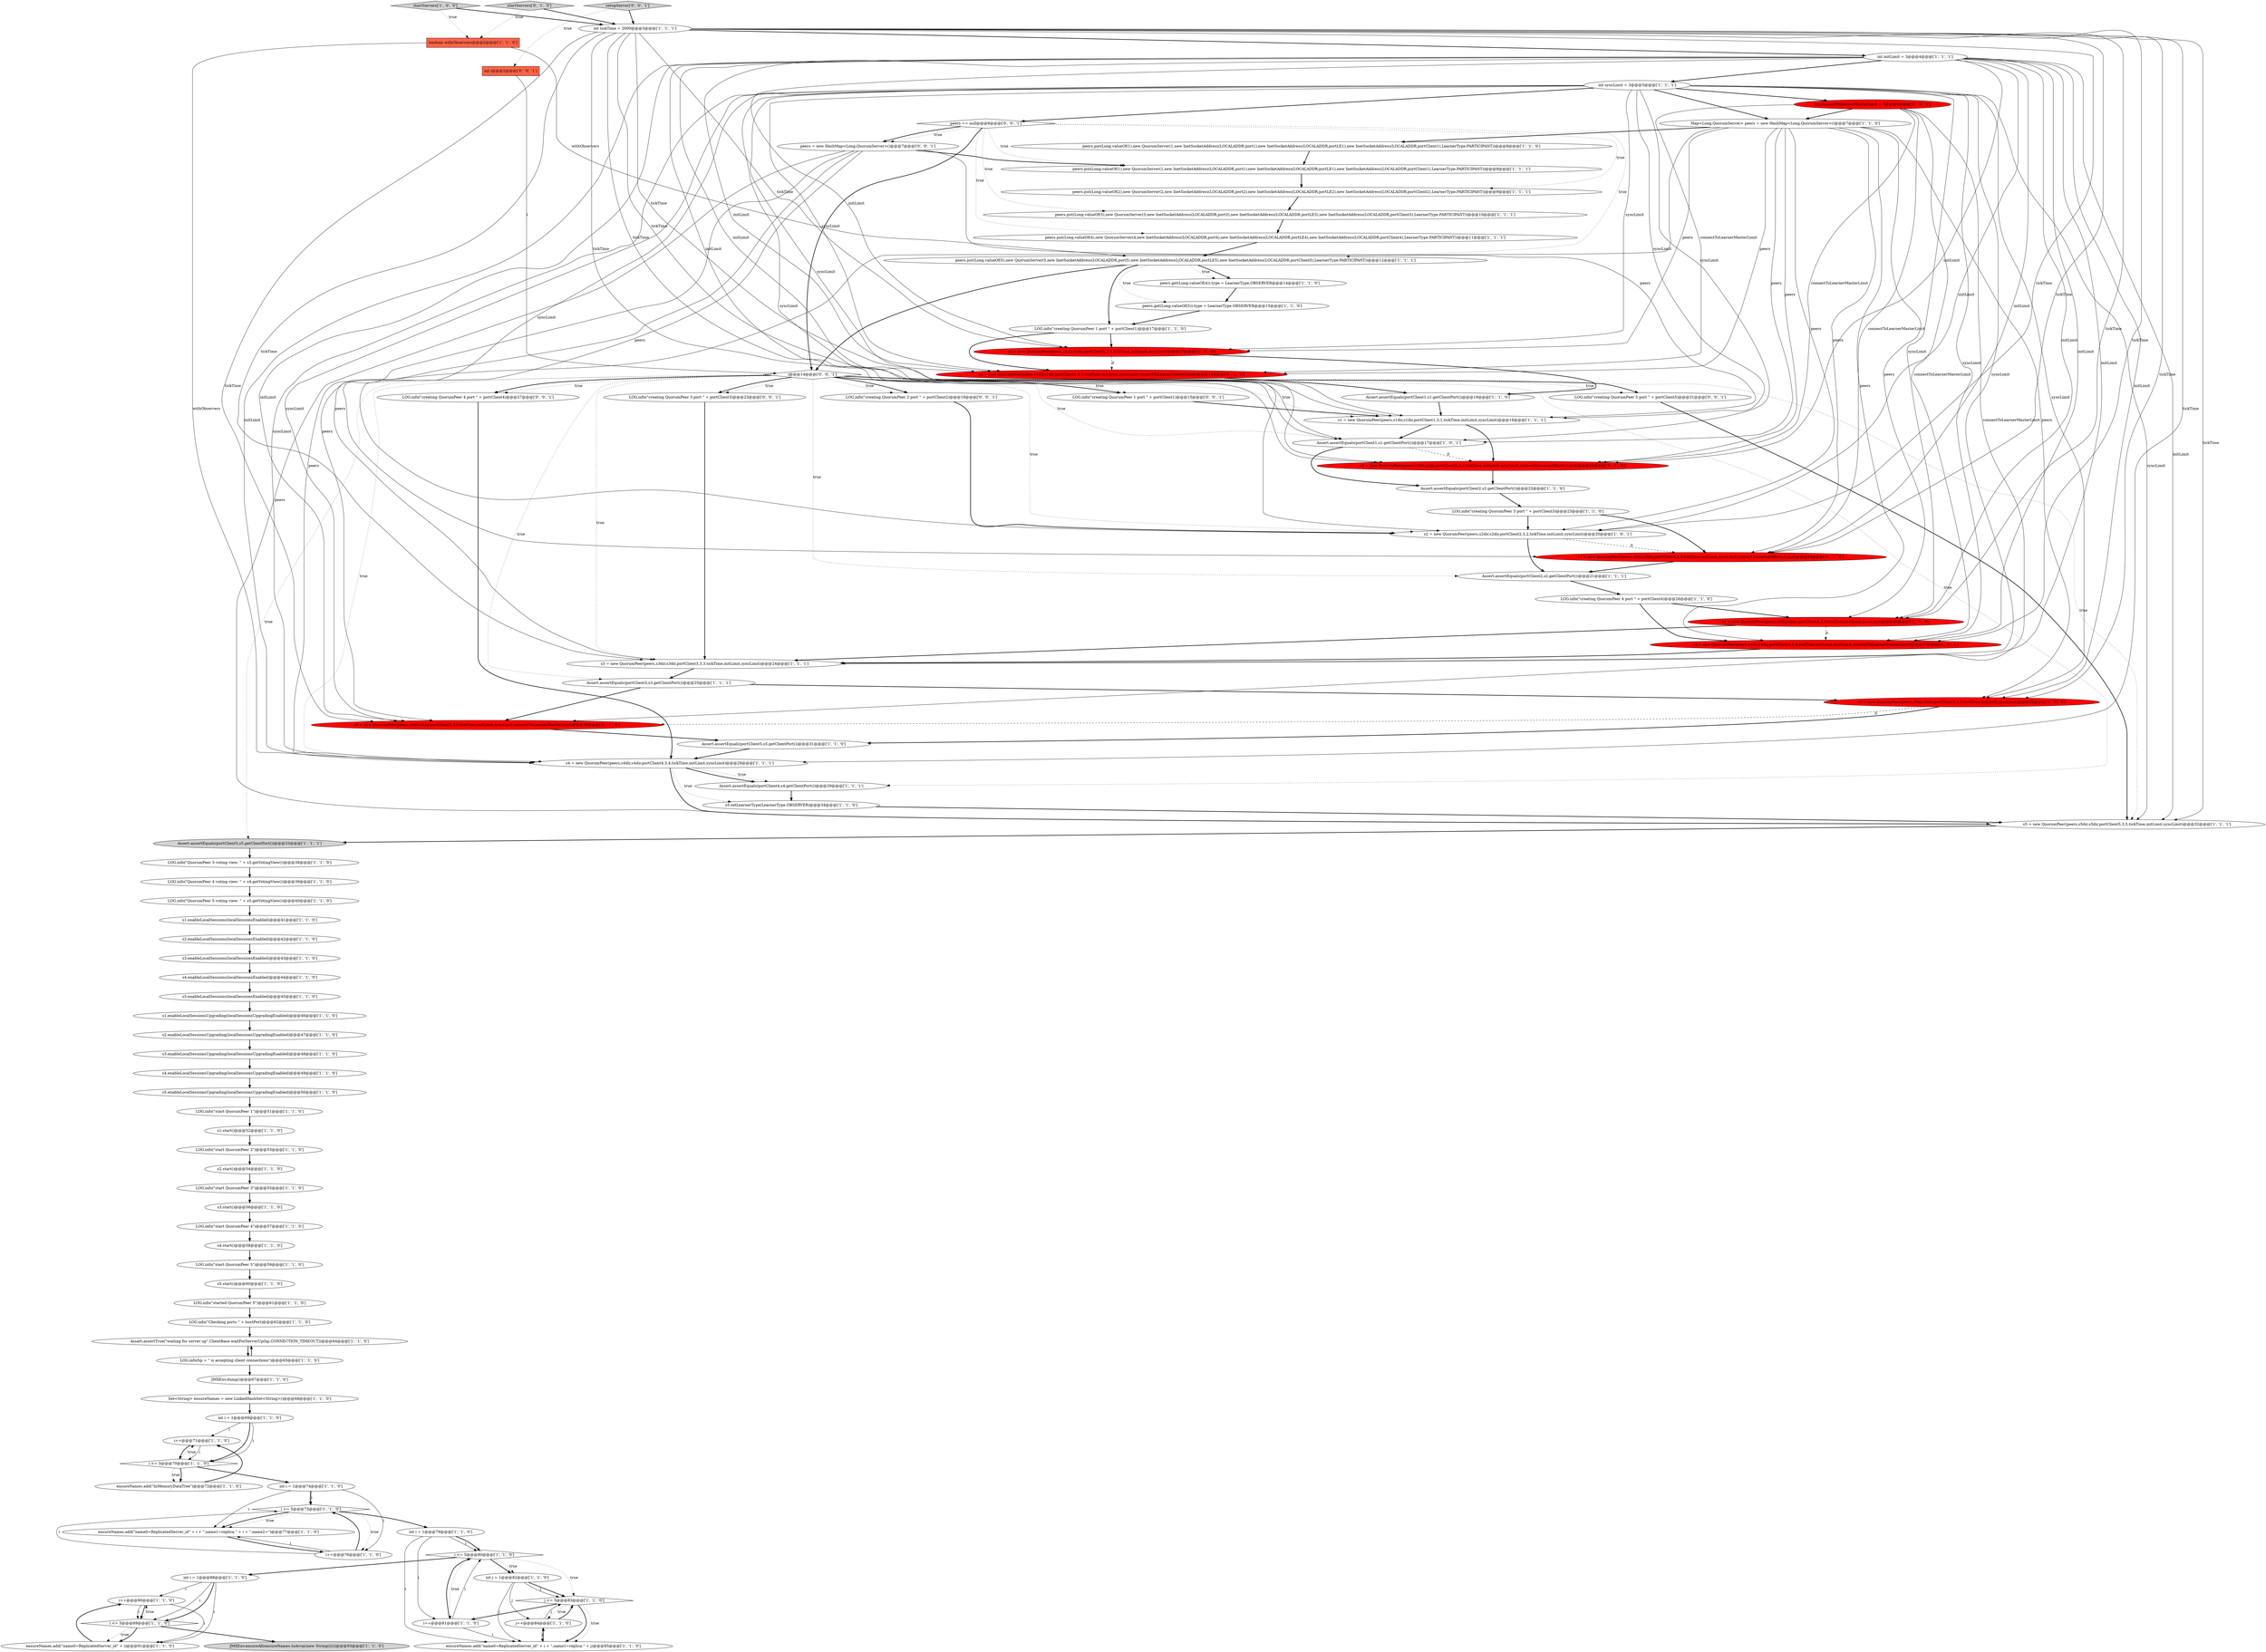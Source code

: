 digraph {
86 [style = filled, label = "startServers['0', '1', '0']", fillcolor = lightgray, shape = diamond image = "AAA0AAABBB2BBB"];
14 [style = filled, label = "j++@@@84@@@['1', '1', '0']", fillcolor = white, shape = ellipse image = "AAA0AAABBB1BBB"];
66 [style = filled, label = "int i = 1@@@79@@@['1', '1', '0']", fillcolor = white, shape = ellipse image = "AAA0AAABBB1BBB"];
65 [style = filled, label = "j <= 5@@@83@@@['1', '1', '0']", fillcolor = white, shape = diamond image = "AAA0AAABBB1BBB"];
16 [style = filled, label = "Assert.assertEquals(portClient1,s1.getClientPort())@@@19@@@['1', '1', '0']", fillcolor = white, shape = ellipse image = "AAA0AAABBB1BBB"];
52 [style = filled, label = "s5 = new QuorumPeer(peers,s5dir,s5dir,portClient5,3,5,tickTime,initLimit,syncLimit)@@@29@@@['1', '0', '0']", fillcolor = red, shape = ellipse image = "AAA1AAABBB1BBB"];
20 [style = filled, label = "LOG.info(\"creating QuorumPeer 4 port \" + portClient4)@@@26@@@['1', '1', '0']", fillcolor = white, shape = ellipse image = "AAA0AAABBB1BBB"];
1 [style = filled, label = "peers.put(Long.valueOf(5),new QuorumServer(5,new InetSocketAddress(LOCALADDR,port5),new InetSocketAddress(LOCALADDR,portLE5),new InetSocketAddress(LOCALADDR,portClient5),LearnerType.PARTICIPANT))@@@12@@@['1', '1', '1']", fillcolor = white, shape = ellipse image = "AAA0AAABBB1BBB"];
30 [style = filled, label = "s4.enableLocalSessionsUpgrading(localSessionsUpgradingEnabled)@@@49@@@['1', '1', '0']", fillcolor = white, shape = ellipse image = "AAA0AAABBB1BBB"];
95 [style = filled, label = "LOG.info(\"creating QuorumPeer 5 port \" + portClient5)@@@31@@@['0', '0', '1']", fillcolor = white, shape = ellipse image = "AAA0AAABBB3BBB"];
7 [style = filled, label = "int syncLimit = 3@@@5@@@['1', '1', '1']", fillcolor = white, shape = ellipse image = "AAA0AAABBB1BBB"];
19 [style = filled, label = "s2.enableLocalSessionsUpgrading(localSessionsUpgradingEnabled)@@@47@@@['1', '1', '0']", fillcolor = white, shape = ellipse image = "AAA0AAABBB1BBB"];
83 [style = filled, label = "s3 = new QuorumPeer(peers,s3dir,s3dir,portClient3,3,3,tickTime,initLimit,syncLimit,connectToLearnerMasterLimit)@@@24@@@['0', '1', '0']", fillcolor = red, shape = ellipse image = "AAA1AAABBB2BBB"];
43 [style = filled, label = "s4.enableLocalSessions(localSessionsEnabled)@@@44@@@['1', '1', '0']", fillcolor = white, shape = ellipse image = "AAA0AAABBB1BBB"];
55 [style = filled, label = "s1.start()@@@52@@@['1', '1', '0']", fillcolor = white, shape = ellipse image = "AAA0AAABBB1BBB"];
48 [style = filled, label = "Assert.assertEquals(portClient4,s4.getClientPort())@@@29@@@['1', '1', '1']", fillcolor = white, shape = ellipse image = "AAA0AAABBB1BBB"];
33 [style = filled, label = "s4 = new QuorumPeer(peers,s4dir,s4dir,portClient4,3,4,tickTime,initLimit,syncLimit)@@@26@@@['1', '0', '0']", fillcolor = red, shape = ellipse image = "AAA1AAABBB1BBB"];
27 [style = filled, label = "LOG.info(hp + \" is accepting client connections\")@@@65@@@['1', '1', '0']", fillcolor = white, shape = ellipse image = "AAA0AAABBB1BBB"];
89 [style = filled, label = "s4 = new QuorumPeer(peers,s4dir,s4dir,portClient4,3,4,tickTime,initLimit,syncLimit,connectToLearnerMasterLimit)@@@27@@@['0', '1', '0']", fillcolor = red, shape = ellipse image = "AAA1AAABBB2BBB"];
9 [style = filled, label = "ensureNames.add(\"InMemoryDataTree\")@@@72@@@['1', '1', '0']", fillcolor = white, shape = ellipse image = "AAA0AAABBB1BBB"];
44 [style = filled, label = "s2 = new QuorumPeer(peers,s2dir,s2dir,portClient2,3,2,tickTime,initLimit,syncLimit)@@@20@@@['1', '0', '1']", fillcolor = white, shape = ellipse image = "AAA0AAABBB1BBB"];
81 [style = filled, label = "s5 = new QuorumPeer(peers,s5dir,s5dir,portClient5,3,5,tickTime,initLimit,syncLimit)@@@32@@@['1', '1', '1']", fillcolor = white, shape = ellipse image = "AAA0AAABBB1BBB"];
17 [style = filled, label = "peers.put(Long.valueOf(1),new QuorumServer(1,new InetSocketAddress(LOCALADDR,port1),new InetSocketAddress(LOCALADDR,portLE1),new InetSocketAddress(LOCALADDR,portClient1),LearnerType.PARTICIPANT))@@@8@@@['1', '1', '0']", fillcolor = white, shape = ellipse image = "AAA0AAABBB1BBB"];
37 [style = filled, label = "LOG.info(\"started QuorumPeer 5\")@@@61@@@['1', '1', '0']", fillcolor = white, shape = ellipse image = "AAA0AAABBB1BBB"];
82 [style = filled, label = "i <= 5@@@75@@@['1', '1', '0']", fillcolor = white, shape = diamond image = "AAA0AAABBB1BBB"];
92 [style = filled, label = "int i@@@2@@@['0', '0', '1']", fillcolor = tomato, shape = box image = "AAA0AAABBB3BBB"];
87 [style = filled, label = "s2 = new QuorumPeer(peers,s2dir,s2dir,portClient2,3,2,tickTime,initLimit,syncLimit,connectToLearnerMasterLimit)@@@21@@@['0', '1', '0']", fillcolor = red, shape = ellipse image = "AAA1AAABBB2BBB"];
13 [style = filled, label = "Map<Long,QuorumServer> peers = new HashMap<Long,QuorumServer>()@@@7@@@['1', '1', '0']", fillcolor = white, shape = ellipse image = "AAA0AAABBB1BBB"];
78 [style = filled, label = "s5.enableLocalSessionsUpgrading(localSessionsUpgradingEnabled)@@@50@@@['1', '1', '0']", fillcolor = white, shape = ellipse image = "AAA0AAABBB1BBB"];
62 [style = filled, label = "Assert.assertEquals(portClient5,s5.getClientPort())@@@31@@@['1', '1', '0']", fillcolor = white, shape = ellipse image = "AAA0AAABBB1BBB"];
40 [style = filled, label = "i <= 5@@@80@@@['1', '1', '0']", fillcolor = white, shape = diamond image = "AAA0AAABBB1BBB"];
10 [style = filled, label = "s5.enableLocalSessions(localSessionsEnabled)@@@45@@@['1', '1', '0']", fillcolor = white, shape = ellipse image = "AAA0AAABBB1BBB"];
47 [style = filled, label = "JMXEnv.dump()@@@67@@@['1', '1', '0']", fillcolor = white, shape = ellipse image = "AAA0AAABBB1BBB"];
61 [style = filled, label = "peers.get(Long.valueOf(5)).type = LearnerType.OBSERVER@@@15@@@['1', '1', '0']", fillcolor = white, shape = ellipse image = "AAA0AAABBB1BBB"];
29 [style = filled, label = "i++@@@71@@@['1', '1', '0']", fillcolor = white, shape = ellipse image = "AAA0AAABBB1BBB"];
75 [style = filled, label = "s3.enableLocalSessions(localSessionsEnabled)@@@43@@@['1', '1', '0']", fillcolor = white, shape = ellipse image = "AAA0AAABBB1BBB"];
72 [style = filled, label = "int i = 1@@@74@@@['1', '1', '0']", fillcolor = white, shape = ellipse image = "AAA0AAABBB1BBB"];
96 [style = filled, label = "i@@@14@@@['0', '0', '1']", fillcolor = white, shape = diamond image = "AAA0AAABBB3BBB"];
28 [style = filled, label = "s1.enableLocalSessions(localSessionsEnabled)@@@41@@@['1', '1', '0']", fillcolor = white, shape = ellipse image = "AAA0AAABBB1BBB"];
0 [style = filled, label = "s3.start()@@@56@@@['1', '1', '0']", fillcolor = white, shape = ellipse image = "AAA0AAABBB1BBB"];
21 [style = filled, label = "LOG.info(\"start QuorumPeer 3\")@@@55@@@['1', '1', '0']", fillcolor = white, shape = ellipse image = "AAA0AAABBB1BBB"];
35 [style = filled, label = "i++@@@90@@@['1', '1', '0']", fillcolor = white, shape = ellipse image = "AAA0AAABBB1BBB"];
38 [style = filled, label = "s1 = new QuorumPeer(peers,s1dir,s1dir,portClient1,3,1,tickTime,initLimit,syncLimit)@@@17@@@['1', '0', '0']", fillcolor = red, shape = ellipse image = "AAA1AAABBB1BBB"];
69 [style = filled, label = "LOG.info(\"start QuorumPeer 2\")@@@53@@@['1', '1', '0']", fillcolor = white, shape = ellipse image = "AAA0AAABBB1BBB"];
12 [style = filled, label = "int tickTime = 2000@@@3@@@['1', '1', '1']", fillcolor = white, shape = ellipse image = "AAA0AAABBB1BBB"];
39 [style = filled, label = "s4 = new QuorumPeer(peers,s4dir,s4dir,portClient4,3,4,tickTime,initLimit,syncLimit)@@@28@@@['1', '1', '1']", fillcolor = white, shape = ellipse image = "AAA0AAABBB1BBB"];
15 [style = filled, label = "boolean withObservers@@@2@@@['1', '1', '0']", fillcolor = tomato, shape = box image = "AAA0AAABBB1BBB"];
3 [style = filled, label = "Assert.assertEquals(portClient3,s3.getClientPort())@@@25@@@['1', '1', '1']", fillcolor = white, shape = ellipse image = "AAA0AAABBB1BBB"];
59 [style = filled, label = "LOG.info(\"start QuorumPeer 4\")@@@57@@@['1', '1', '0']", fillcolor = white, shape = ellipse image = "AAA0AAABBB1BBB"];
76 [style = filled, label = "Set<String> ensureNames = new LinkedHashSet<String>()@@@68@@@['1', '1', '0']", fillcolor = white, shape = ellipse image = "AAA0AAABBB1BBB"];
88 [style = filled, label = "s5 = new QuorumPeer(peers,s5dir,s5dir,portClient5,3,5,tickTime,initLimit,syncLimit,connectToLearnerMasterLimit)@@@30@@@['0', '1', '0']", fillcolor = red, shape = ellipse image = "AAA1AAABBB2BBB"];
23 [style = filled, label = "s2.enableLocalSessions(localSessionsEnabled)@@@42@@@['1', '1', '0']", fillcolor = white, shape = ellipse image = "AAA0AAABBB1BBB"];
56 [style = filled, label = "JMXEnv.ensureAll(ensureNames.toArray(new String(((())@@@93@@@['1', '1', '0']", fillcolor = lightgray, shape = ellipse image = "AAA0AAABBB1BBB"];
4 [style = filled, label = "s1 = new QuorumPeer(peers,s1dir,s1dir,portClient1,3,1,tickTime,initLimit,syncLimit)@@@16@@@['1', '1', '1']", fillcolor = white, shape = ellipse image = "AAA0AAABBB1BBB"];
46 [style = filled, label = "i <= 5@@@89@@@['1', '1', '0']", fillcolor = white, shape = diamond image = "AAA0AAABBB1BBB"];
74 [style = filled, label = "int j = 1@@@82@@@['1', '1', '0']", fillcolor = white, shape = ellipse image = "AAA0AAABBB1BBB"];
79 [style = filled, label = "ensureNames.add(\"name0=ReplicatedServer_id\" + i + \",name1=replica.\" + j)@@@85@@@['1', '1', '0']", fillcolor = white, shape = ellipse image = "AAA0AAABBB1BBB"];
63 [style = filled, label = "peers.put(Long.valueOf(1),new QuorumServer(1,new InetSocketAddress(LOCALADDR,port1),new InetSocketAddress(LOCALADDR,portLE1),new InetSocketAddress(LOCALADDR,portClient1),LearnerType.PARTICIPANT))@@@8@@@['1', '1', '1']", fillcolor = white, shape = ellipse image = "AAA0AAABBB1BBB"];
25 [style = filled, label = "i <= 5@@@70@@@['1', '1', '0']", fillcolor = white, shape = diamond image = "AAA0AAABBB1BBB"];
22 [style = filled, label = "LOG.info(\"QuorumPeer 5 voting view: \" + s5.getVotingView())@@@40@@@['1', '1', '0']", fillcolor = white, shape = ellipse image = "AAA0AAABBB1BBB"];
73 [style = filled, label = "LOG.info(\"creating QuorumPeer 3 port \" + portClient3)@@@23@@@['1', '1', '0']", fillcolor = white, shape = ellipse image = "AAA0AAABBB1BBB"];
54 [style = filled, label = "int i = 1@@@88@@@['1', '1', '0']", fillcolor = white, shape = ellipse image = "AAA0AAABBB1BBB"];
34 [style = filled, label = "ensureNames.add(\"name0=ReplicatedServer_id\" + i + \",name1=replica.\" + i + \",name2=\")@@@77@@@['1', '1', '0']", fillcolor = white, shape = ellipse image = "AAA0AAABBB1BBB"];
60 [style = filled, label = "LOG.info(\"QuorumPeer 3 voting view: \" + s3.getVotingView())@@@38@@@['1', '1', '0']", fillcolor = white, shape = ellipse image = "AAA0AAABBB1BBB"];
98 [style = filled, label = "peers = new HashMap<Long,QuorumServer>()@@@7@@@['0', '0', '1']", fillcolor = white, shape = ellipse image = "AAA0AAABBB3BBB"];
77 [style = filled, label = "peers.put(Long.valueOf(4),new QuorumServer(4,new InetSocketAddress(LOCALADDR,port4),new InetSocketAddress(LOCALADDR,portLE4),new InetSocketAddress(LOCALADDR,portClient4),LearnerType.PARTICIPANT))@@@11@@@['1', '1', '1']", fillcolor = white, shape = ellipse image = "AAA0AAABBB1BBB"];
45 [style = filled, label = "s5.start()@@@60@@@['1', '1', '0']", fillcolor = white, shape = ellipse image = "AAA0AAABBB1BBB"];
64 [style = filled, label = "LOG.info(\"Checking ports \" + hostPort)@@@62@@@['1', '1', '0']", fillcolor = white, shape = ellipse image = "AAA0AAABBB1BBB"];
32 [style = filled, label = "s2.start()@@@54@@@['1', '1', '0']", fillcolor = white, shape = ellipse image = "AAA0AAABBB1BBB"];
57 [style = filled, label = "LOG.info(\"creating QuorumPeer 1 port \" + portClient1)@@@17@@@['1', '1', '0']", fillcolor = white, shape = ellipse image = "AAA0AAABBB1BBB"];
6 [style = filled, label = "LOG.info(\"start QuorumPeer 1\")@@@51@@@['1', '1', '0']", fillcolor = white, shape = ellipse image = "AAA0AAABBB1BBB"];
85 [style = filled, label = "int connectToLearnerMasterLimit = 3@@@6@@@['0', '1', '0']", fillcolor = red, shape = ellipse image = "AAA1AAABBB2BBB"];
2 [style = filled, label = "Assert.assertEquals(portClient2,s2.getClientPort())@@@22@@@['1', '1', '0']", fillcolor = white, shape = ellipse image = "AAA0AAABBB1BBB"];
18 [style = filled, label = "peers.get(Long.valueOf(4)).type = LearnerType.OBSERVER@@@14@@@['1', '1', '0']", fillcolor = white, shape = ellipse image = "AAA0AAABBB1BBB"];
90 [style = filled, label = "LOG.info(\"creating QuorumPeer 1 port \" + portClient1)@@@15@@@['0', '0', '1']", fillcolor = white, shape = ellipse image = "AAA0AAABBB3BBB"];
5 [style = filled, label = "LOG.info(\"start QuorumPeer 5\")@@@59@@@['1', '1', '0']", fillcolor = white, shape = ellipse image = "AAA0AAABBB1BBB"];
41 [style = filled, label = "i++@@@76@@@['1', '1', '0']", fillcolor = white, shape = ellipse image = "AAA0AAABBB1BBB"];
51 [style = filled, label = "peers.put(Long.valueOf(3),new QuorumServer(3,new InetSocketAddress(LOCALADDR,port3),new InetSocketAddress(LOCALADDR,portLE3),new InetSocketAddress(LOCALADDR,portClient3),LearnerType.PARTICIPANT))@@@10@@@['1', '1', '1']", fillcolor = white, shape = ellipse image = "AAA0AAABBB1BBB"];
67 [style = filled, label = "i++@@@81@@@['1', '1', '0']", fillcolor = white, shape = ellipse image = "AAA0AAABBB1BBB"];
70 [style = filled, label = "LOG.info(\"QuorumPeer 4 voting view: \" + s4.getVotingView())@@@39@@@['1', '1', '0']", fillcolor = white, shape = ellipse image = "AAA0AAABBB1BBB"];
71 [style = filled, label = "s5.setLearnerType(LearnerType.OBSERVER)@@@34@@@['1', '1', '0']", fillcolor = white, shape = ellipse image = "AAA0AAABBB1BBB"];
99 [style = filled, label = "LOG.info(\"creating QuorumPeer 4 port \" + portClient4)@@@27@@@['0', '0', '1']", fillcolor = white, shape = ellipse image = "AAA0AAABBB3BBB"];
42 [style = filled, label = "s4.start()@@@58@@@['1', '1', '0']", fillcolor = white, shape = ellipse image = "AAA0AAABBB1BBB"];
53 [style = filled, label = "int initLimit = 3@@@4@@@['1', '1', '1']", fillcolor = white, shape = ellipse image = "AAA0AAABBB1BBB"];
8 [style = filled, label = "peers.put(Long.valueOf(2),new QuorumServer(2,new InetSocketAddress(LOCALADDR,port2),new InetSocketAddress(LOCALADDR,portLE2),new InetSocketAddress(LOCALADDR,portClient2),LearnerType.PARTICIPANT))@@@9@@@['1', '1', '1']", fillcolor = white, shape = ellipse image = "AAA0AAABBB1BBB"];
50 [style = filled, label = "startServers['1', '0', '0']", fillcolor = lightgray, shape = diamond image = "AAA0AAABBB1BBB"];
93 [style = filled, label = "peers == null@@@6@@@['0', '0', '1']", fillcolor = white, shape = diamond image = "AAA0AAABBB3BBB"];
26 [style = filled, label = "Assert.assertTrue(\"waiting for server up\",ClientBase.waitForServerUp(hp,CONNECTION_TIMEOUT))@@@64@@@['1', '1', '0']", fillcolor = white, shape = ellipse image = "AAA0AAABBB1BBB"];
58 [style = filled, label = "s1.enableLocalSessionsUpgrading(localSessionsUpgradingEnabled)@@@46@@@['1', '1', '0']", fillcolor = white, shape = ellipse image = "AAA0AAABBB1BBB"];
94 [style = filled, label = "LOG.info(\"creating QuorumPeer 2 port \" + portClient2)@@@19@@@['0', '0', '1']", fillcolor = white, shape = ellipse image = "AAA0AAABBB3BBB"];
31 [style = filled, label = "int i = 1@@@69@@@['1', '1', '0']", fillcolor = white, shape = ellipse image = "AAA0AAABBB1BBB"];
49 [style = filled, label = "s3.enableLocalSessionsUpgrading(localSessionsUpgradingEnabled)@@@48@@@['1', '1', '0']", fillcolor = white, shape = ellipse image = "AAA0AAABBB1BBB"];
80 [style = filled, label = "Assert.assertEquals(portClient5,s5.getClientPort())@@@33@@@['1', '1', '1']", fillcolor = lightgray, shape = ellipse image = "AAA0AAABBB1BBB"];
97 [style = filled, label = "setupServer['0', '0', '1']", fillcolor = lightgray, shape = diamond image = "AAA0AAABBB3BBB"];
36 [style = filled, label = "ensureNames.add(\"name0=ReplicatedServer_id\" + i)@@@91@@@['1', '1', '0']", fillcolor = white, shape = ellipse image = "AAA0AAABBB1BBB"];
84 [style = filled, label = "s1 = new QuorumPeer(peers,s1dir,s1dir,portClient1,3,1,tickTime,initLimit,syncLimit,connectToLearnerMasterLimit)@@@18@@@['0', '1', '0']", fillcolor = red, shape = ellipse image = "AAA1AAABBB2BBB"];
91 [style = filled, label = "LOG.info(\"creating QuorumPeer 3 port \" + portClient3)@@@23@@@['0', '0', '1']", fillcolor = white, shape = ellipse image = "AAA0AAABBB3BBB"];
24 [style = filled, label = "s3 = new QuorumPeer(peers,s3dir,s3dir,portClient3,3,3,tickTime,initLimit,syncLimit)@@@24@@@['1', '1', '1']", fillcolor = white, shape = ellipse image = "AAA0AAABBB1BBB"];
68 [style = filled, label = "Assert.assertEquals(portClient1,s1.getClientPort())@@@17@@@['1', '0', '1']", fillcolor = white, shape = ellipse image = "AAA0AAABBB1BBB"];
11 [style = filled, label = "Assert.assertEquals(portClient2,s2.getClientPort())@@@21@@@['1', '1', '1']", fillcolor = white, shape = ellipse image = "AAA0AAABBB1BBB"];
12->53 [style = bold, label=""];
85->83 [style = solid, label="connectToLearnerMasterLimit"];
53->44 [style = solid, label="initLimit"];
74->65 [style = bold, label=""];
65->67 [style = bold, label=""];
13->44 [style = solid, label="peers"];
13->84 [style = solid, label="peers"];
53->84 [style = solid, label="initLimit"];
14->65 [style = bold, label=""];
12->83 [style = solid, label="tickTime"];
61->57 [style = bold, label=""];
5->45 [style = bold, label=""];
85->84 [style = solid, label="connectToLearnerMasterLimit"];
25->29 [style = dotted, label="true"];
8->51 [style = bold, label=""];
35->36 [style = solid, label="i"];
72->82 [style = bold, label=""];
85->13 [style = bold, label=""];
96->81 [style = dotted, label="true"];
7->93 [style = bold, label=""];
54->46 [style = solid, label="i"];
53->68 [style = solid, label="initLimit"];
14->65 [style = solid, label="j"];
30->78 [style = bold, label=""];
13->17 [style = bold, label=""];
47->76 [style = bold, label=""];
17->63 [style = bold, label=""];
4->87 [style = bold, label=""];
84->16 [style = bold, label=""];
18->61 [style = bold, label=""];
7->44 [style = solid, label="syncLimit"];
54->36 [style = solid, label="i"];
80->60 [style = bold, label=""];
50->12 [style = bold, label=""];
12->33 [style = solid, label="tickTime"];
12->38 [style = solid, label="tickTime"];
3->88 [style = bold, label=""];
92->96 [style = solid, label="i"];
57->38 [style = bold, label=""];
98->63 [style = bold, label=""];
58->19 [style = bold, label=""];
7->39 [style = solid, label="syncLimit"];
82->34 [style = dotted, label="true"];
46->36 [style = dotted, label="true"];
67->79 [style = solid, label="i"];
7->89 [style = solid, label="syncLimit"];
98->24 [style = solid, label="peers"];
9->29 [style = bold, label=""];
40->65 [style = dotted, label="true"];
82->41 [style = dotted, label="true"];
25->72 [style = bold, label=""];
93->1 [style = dotted, label="true"];
41->34 [style = solid, label="i"];
59->42 [style = bold, label=""];
14->79 [style = solid, label="j"];
1->61 [style = dotted, label="true"];
93->96 [style = bold, label=""];
96->48 [style = dotted, label="true"];
52->88 [style = dashed, label="0"];
53->87 [style = solid, label="initLimit"];
12->52 [style = solid, label="tickTime"];
21->0 [style = bold, label=""];
13->83 [style = solid, label="peers"];
98->39 [style = solid, label="peers"];
54->46 [style = bold, label=""];
93->98 [style = dotted, label="true"];
98->44 [style = solid, label="peers"];
60->70 [style = bold, label=""];
53->81 [style = solid, label="initLimit"];
53->33 [style = solid, label="initLimit"];
39->81 [style = bold, label=""];
40->74 [style = bold, label=""];
46->36 [style = bold, label=""];
98->81 [style = solid, label="peers"];
66->79 [style = solid, label="i"];
12->4 [style = solid, label="tickTime"];
2->73 [style = bold, label=""];
82->66 [style = bold, label=""];
74->79 [style = solid, label="j"];
62->39 [style = bold, label=""];
97->92 [style = dotted, label="true"];
72->82 [style = solid, label="i"];
7->38 [style = solid, label="syncLimit"];
53->4 [style = solid, label="initLimit"];
1->18 [style = dotted, label="true"];
40->67 [style = dotted, label="true"];
7->81 [style = solid, label="syncLimit"];
26->27 [style = bold, label=""];
81->80 [style = bold, label=""];
93->98 [style = bold, label=""];
96->80 [style = dotted, label="true"];
96->94 [style = dotted, label="true"];
96->90 [style = bold, label=""];
93->63 [style = dotted, label="true"];
53->38 [style = solid, label="initLimit"];
53->83 [style = solid, label="initLimit"];
7->83 [style = solid, label="syncLimit"];
12->44 [style = solid, label="tickTime"];
15->39 [style = solid, label="withObservers"];
87->2 [style = bold, label=""];
7->68 [style = solid, label="syncLimit"];
76->31 [style = bold, label=""];
88->62 [style = bold, label=""];
94->44 [style = bold, label=""];
70->22 [style = bold, label=""];
43->10 [style = bold, label=""];
52->62 [style = bold, label=""];
91->24 [style = bold, label=""];
96->99 [style = dotted, label="true"];
27->47 [style = bold, label=""];
36->35 [style = bold, label=""];
7->24 [style = solid, label="syncLimit"];
67->40 [style = solid, label="i"];
7->84 [style = solid, label="syncLimit"];
24->3 [style = bold, label=""];
53->88 [style = solid, label="initLimit"];
98->4 [style = solid, label="peers"];
12->84 [style = solid, label="tickTime"];
7->88 [style = solid, label="syncLimit"];
35->46 [style = solid, label="i"];
73->83 [style = bold, label=""];
99->39 [style = bold, label=""];
65->14 [style = dotted, label="true"];
27->26 [style = bold, label=""];
12->68 [style = solid, label="tickTime"];
1->96 [style = bold, label=""];
23->75 [style = bold, label=""];
31->25 [style = bold, label=""];
46->56 [style = bold, label=""];
71->81 [style = bold, label=""];
33->89 [style = dashed, label="0"];
72->34 [style = solid, label="i"];
67->40 [style = bold, label=""];
40->74 [style = dotted, label="true"];
46->35 [style = dotted, label="true"];
85->89 [style = solid, label="connectToLearnerMasterLimit"];
55->69 [style = bold, label=""];
12->87 [style = solid, label="tickTime"];
51->77 [style = bold, label=""];
38->16 [style = bold, label=""];
25->9 [style = bold, label=""];
53->24 [style = solid, label="initLimit"];
41->82 [style = solid, label="i"];
65->79 [style = bold, label=""];
13->88 [style = solid, label="peers"];
96->94 [style = bold, label=""];
96->91 [style = dotted, label="true"];
96->3 [style = dotted, label="true"];
22->28 [style = bold, label=""];
13->52 [style = solid, label="peers"];
73->44 [style = bold, label=""];
78->6 [style = bold, label=""];
41->82 [style = bold, label=""];
38->84 [style = dashed, label="0"];
6->55 [style = bold, label=""];
85->87 [style = solid, label="connectToLearnerMasterLimit"];
96->39 [style = dotted, label="true"];
66->40 [style = solid, label="i"];
96->91 [style = bold, label=""];
50->15 [style = dotted, label="true"];
86->12 [style = bold, label=""];
93->77 [style = dotted, label="true"];
1->57 [style = bold, label=""];
49->30 [style = bold, label=""];
28->23 [style = bold, label=""];
39->48 [style = dotted, label="true"];
33->24 [style = bold, label=""];
96->68 [style = dotted, label="true"];
37->64 [style = bold, label=""];
20->89 [style = bold, label=""];
96->90 [style = dotted, label="true"];
16->4 [style = bold, label=""];
65->79 [style = dotted, label="true"];
13->87 [style = solid, label="peers"];
44->83 [style = dashed, label="0"];
90->4 [style = bold, label=""];
69->32 [style = bold, label=""];
0->59 [style = bold, label=""];
12->24 [style = solid, label="tickTime"];
12->89 [style = solid, label="tickTime"];
13->89 [style = solid, label="peers"];
53->52 [style = solid, label="initLimit"];
85->88 [style = solid, label="connectToLearnerMasterLimit"];
7->13 [style = bold, label=""];
77->1 [style = bold, label=""];
11->20 [style = bold, label=""];
83->11 [style = bold, label=""];
96->99 [style = bold, label=""];
96->95 [style = bold, label=""];
39->48 [style = bold, label=""];
32->21 [style = bold, label=""];
40->54 [style = bold, label=""];
95->81 [style = bold, label=""];
89->24 [style = bold, label=""];
3->52 [style = bold, label=""];
68->87 [style = dashed, label="0"];
96->4 [style = dotted, label="true"];
66->40 [style = bold, label=""];
86->15 [style = dotted, label="true"];
12->39 [style = solid, label="tickTime"];
12->81 [style = solid, label="tickTime"];
7->52 [style = solid, label="syncLimit"];
29->25 [style = solid, label="i"];
29->25 [style = bold, label=""];
96->44 [style = dotted, label="true"];
1->18 [style = bold, label=""];
48->71 [style = bold, label=""];
34->41 [style = bold, label=""];
13->68 [style = solid, label="peers"];
31->25 [style = solid, label="i"];
82->34 [style = bold, label=""];
96->95 [style = dotted, label="true"];
15->1 [style = solid, label="withObservers"];
53->89 [style = solid, label="initLimit"];
39->71 [style = dotted, label="true"];
74->65 [style = solid, label="j"];
31->29 [style = solid, label="i"];
96->24 [style = dotted, label="true"];
20->33 [style = bold, label=""];
79->14 [style = bold, label=""];
93->8 [style = dotted, label="true"];
93->51 [style = dotted, label="true"];
64->26 [style = bold, label=""];
53->39 [style = solid, label="initLimit"];
96->11 [style = dotted, label="true"];
7->33 [style = solid, label="syncLimit"];
7->85 [style = bold, label=""];
25->9 [style = dotted, label="true"];
53->7 [style = bold, label=""];
75->43 [style = bold, label=""];
74->14 [style = solid, label="j"];
19->49 [style = bold, label=""];
68->2 [style = bold, label=""];
63->8 [style = bold, label=""];
97->12 [style = bold, label=""];
44->11 [style = bold, label=""];
72->41 [style = solid, label="i"];
66->67 [style = solid, label="i"];
7->4 [style = solid, label="syncLimit"];
4->68 [style = bold, label=""];
42->5 [style = bold, label=""];
45->37 [style = bold, label=""];
54->35 [style = solid, label="i"];
12->88 [style = solid, label="tickTime"];
7->87 [style = solid, label="syncLimit"];
10->58 [style = bold, label=""];
57->84 [style = bold, label=""];
13->38 [style = solid, label="peers"];
13->33 [style = solid, label="peers"];
35->46 [style = bold, label=""];
}
